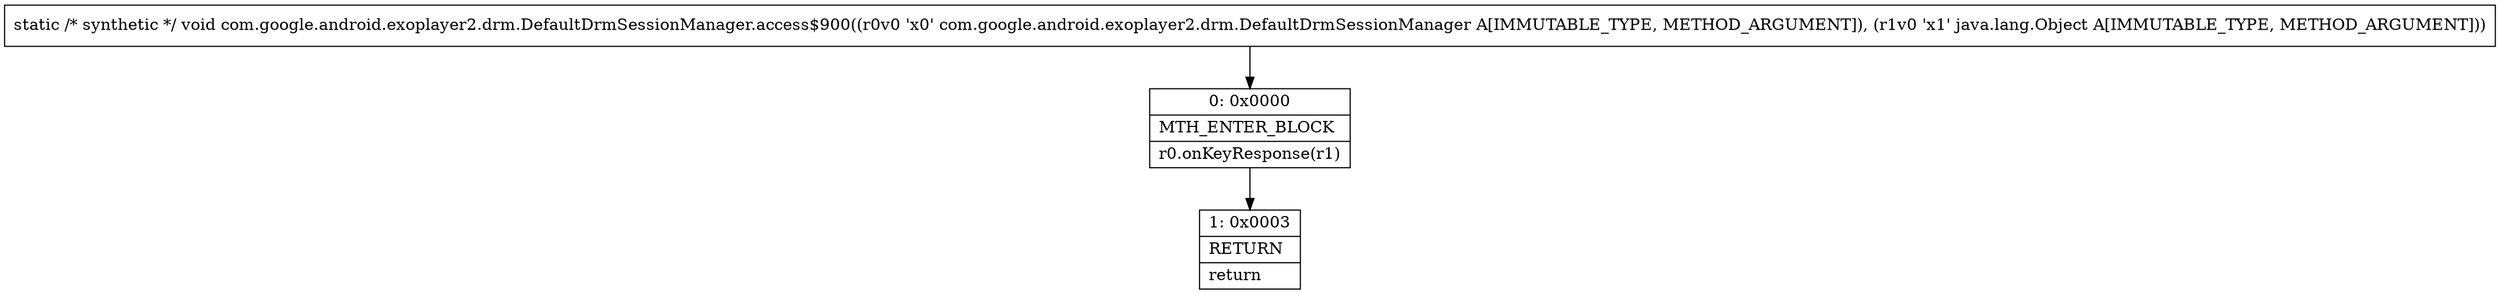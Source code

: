 digraph "CFG forcom.google.android.exoplayer2.drm.DefaultDrmSessionManager.access$900(Lcom\/google\/android\/exoplayer2\/drm\/DefaultDrmSessionManager;Ljava\/lang\/Object;)V" {
Node_0 [shape=record,label="{0\:\ 0x0000|MTH_ENTER_BLOCK\l|r0.onKeyResponse(r1)\l}"];
Node_1 [shape=record,label="{1\:\ 0x0003|RETURN\l|return\l}"];
MethodNode[shape=record,label="{static \/* synthetic *\/ void com.google.android.exoplayer2.drm.DefaultDrmSessionManager.access$900((r0v0 'x0' com.google.android.exoplayer2.drm.DefaultDrmSessionManager A[IMMUTABLE_TYPE, METHOD_ARGUMENT]), (r1v0 'x1' java.lang.Object A[IMMUTABLE_TYPE, METHOD_ARGUMENT])) }"];
MethodNode -> Node_0;
Node_0 -> Node_1;
}

